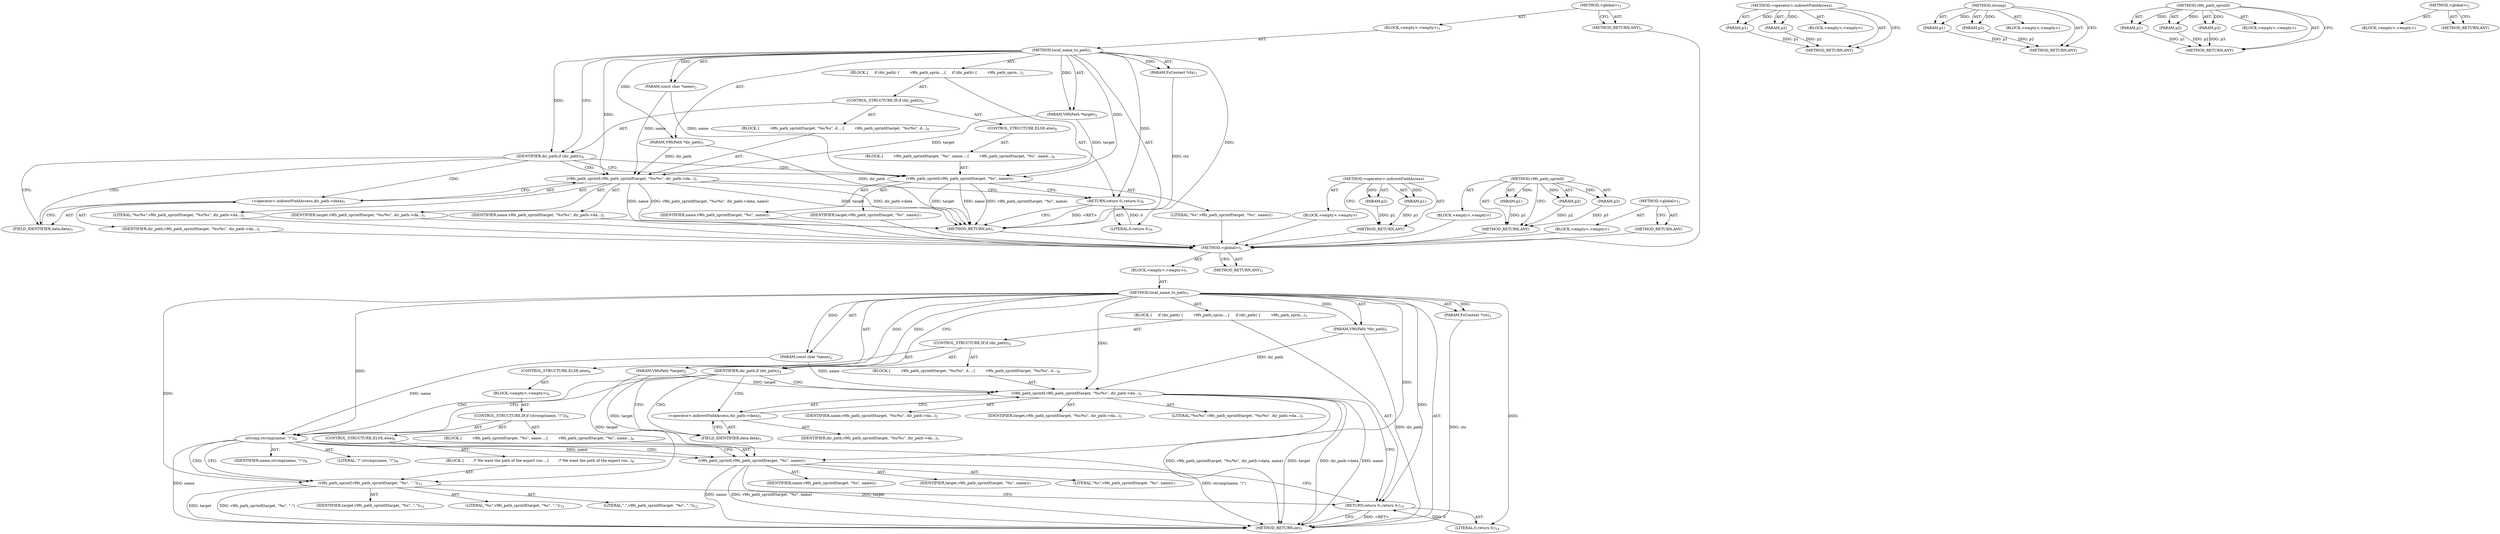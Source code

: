 digraph "&lt;global&gt;" {
vulnerable_6 [label=<(METHOD,&lt;global&gt;)<SUB>1</SUB>>];
vulnerable_7 [label=<(BLOCK,&lt;empty&gt;,&lt;empty&gt;)<SUB>1</SUB>>];
vulnerable_8 [label=<(METHOD,local_name_to_path)<SUB>1</SUB>>];
vulnerable_9 [label=<(PARAM,FsContext *ctx)<SUB>1</SUB>>];
vulnerable_10 [label=<(PARAM,V9fsPath *dir_path)<SUB>1</SUB>>];
vulnerable_11 [label=<(PARAM,const char *name)<SUB>2</SUB>>];
vulnerable_12 [label=<(PARAM,V9fsPath *target)<SUB>2</SUB>>];
vulnerable_13 [label=<(BLOCK,{
     if (dir_path) {
         v9fs_path_sprin...,{
     if (dir_path) {
         v9fs_path_sprin...)<SUB>3</SUB>>];
vulnerable_14 [label=<(CONTROL_STRUCTURE,IF,if (dir_path))<SUB>4</SUB>>];
vulnerable_15 [label=<(IDENTIFIER,dir_path,if (dir_path))<SUB>4</SUB>>];
vulnerable_16 [label=<(BLOCK,{
         v9fs_path_sprintf(target, &quot;%s/%s&quot;, d...,{
         v9fs_path_sprintf(target, &quot;%s/%s&quot;, d...)<SUB>4</SUB>>];
vulnerable_17 [label=<(v9fs_path_sprintf,v9fs_path_sprintf(target, &quot;%s/%s&quot;, dir_path-&gt;da...)<SUB>5</SUB>>];
vulnerable_18 [label=<(IDENTIFIER,target,v9fs_path_sprintf(target, &quot;%s/%s&quot;, dir_path-&gt;da...)<SUB>5</SUB>>];
vulnerable_19 [label=<(LITERAL,&quot;%s/%s&quot;,v9fs_path_sprintf(target, &quot;%s/%s&quot;, dir_path-&gt;da...)<SUB>5</SUB>>];
vulnerable_20 [label=<(&lt;operator&gt;.indirectFieldAccess,dir_path-&gt;data)<SUB>5</SUB>>];
vulnerable_21 [label=<(IDENTIFIER,dir_path,v9fs_path_sprintf(target, &quot;%s/%s&quot;, dir_path-&gt;da...)<SUB>5</SUB>>];
vulnerable_22 [label=<(FIELD_IDENTIFIER,data,data)<SUB>5</SUB>>];
vulnerable_23 [label=<(IDENTIFIER,name,v9fs_path_sprintf(target, &quot;%s/%s&quot;, dir_path-&gt;da...)<SUB>5</SUB>>];
vulnerable_24 [label=<(CONTROL_STRUCTURE,ELSE,else)<SUB>6</SUB>>];
vulnerable_25 [label=<(BLOCK,{
         v9fs_path_sprintf(target, &quot;%s&quot;, name...,{
         v9fs_path_sprintf(target, &quot;%s&quot;, name...)<SUB>6</SUB>>];
vulnerable_26 [label=<(v9fs_path_sprintf,v9fs_path_sprintf(target, &quot;%s&quot;, name))<SUB>7</SUB>>];
vulnerable_27 [label=<(IDENTIFIER,target,v9fs_path_sprintf(target, &quot;%s&quot;, name))<SUB>7</SUB>>];
vulnerable_28 [label=<(LITERAL,&quot;%s&quot;,v9fs_path_sprintf(target, &quot;%s&quot;, name))<SUB>7</SUB>>];
vulnerable_29 [label=<(IDENTIFIER,name,v9fs_path_sprintf(target, &quot;%s&quot;, name))<SUB>7</SUB>>];
vulnerable_30 [label=<(RETURN,return 0;,return 0;)<SUB>9</SUB>>];
vulnerable_31 [label=<(LITERAL,0,return 0;)<SUB>9</SUB>>];
vulnerable_32 [label=<(METHOD_RETURN,int)<SUB>1</SUB>>];
vulnerable_34 [label=<(METHOD_RETURN,ANY)<SUB>1</SUB>>];
vulnerable_65 [label=<(METHOD,&lt;operator&gt;.indirectFieldAccess)>];
vulnerable_66 [label=<(PARAM,p1)>];
vulnerable_67 [label=<(PARAM,p2)>];
vulnerable_68 [label=<(BLOCK,&lt;empty&gt;,&lt;empty&gt;)>];
vulnerable_69 [label=<(METHOD_RETURN,ANY)>];
vulnerable_59 [label=<(METHOD,v9fs_path_sprintf)>];
vulnerable_60 [label=<(PARAM,p1)>];
vulnerable_61 [label=<(PARAM,p2)>];
vulnerable_62 [label=<(PARAM,p3)>];
vulnerable_63 [label=<(BLOCK,&lt;empty&gt;,&lt;empty&gt;)>];
vulnerable_64 [label=<(METHOD_RETURN,ANY)>];
vulnerable_53 [label=<(METHOD,&lt;global&gt;)<SUB>1</SUB>>];
vulnerable_54 [label=<(BLOCK,&lt;empty&gt;,&lt;empty&gt;)>];
vulnerable_55 [label=<(METHOD_RETURN,ANY)>];
fixed_6 [label=<(METHOD,&lt;global&gt;)<SUB>1</SUB>>];
fixed_7 [label=<(BLOCK,&lt;empty&gt;,&lt;empty&gt;)<SUB>1</SUB>>];
fixed_8 [label=<(METHOD,local_name_to_path)<SUB>1</SUB>>];
fixed_9 [label=<(PARAM,FsContext *ctx)<SUB>1</SUB>>];
fixed_10 [label=<(PARAM,V9fsPath *dir_path)<SUB>1</SUB>>];
fixed_11 [label=<(PARAM,const char *name)<SUB>2</SUB>>];
fixed_12 [label=<(PARAM,V9fsPath *target)<SUB>2</SUB>>];
fixed_13 [label=<(BLOCK,{
     if (dir_path) {
         v9fs_path_sprin...,{
     if (dir_path) {
         v9fs_path_sprin...)<SUB>3</SUB>>];
fixed_14 [label=<(CONTROL_STRUCTURE,IF,if (dir_path))<SUB>4</SUB>>];
fixed_15 [label=<(IDENTIFIER,dir_path,if (dir_path))<SUB>4</SUB>>];
fixed_16 [label=<(BLOCK,{
         v9fs_path_sprintf(target, &quot;%s/%s&quot;, d...,{
         v9fs_path_sprintf(target, &quot;%s/%s&quot;, d...)<SUB>4</SUB>>];
fixed_17 [label=<(v9fs_path_sprintf,v9fs_path_sprintf(target, &quot;%s/%s&quot;, dir_path-&gt;da...)<SUB>5</SUB>>];
fixed_18 [label=<(IDENTIFIER,target,v9fs_path_sprintf(target, &quot;%s/%s&quot;, dir_path-&gt;da...)<SUB>5</SUB>>];
fixed_19 [label=<(LITERAL,&quot;%s/%s&quot;,v9fs_path_sprintf(target, &quot;%s/%s&quot;, dir_path-&gt;da...)<SUB>5</SUB>>];
fixed_20 [label=<(&lt;operator&gt;.indirectFieldAccess,dir_path-&gt;data)<SUB>5</SUB>>];
fixed_21 [label=<(IDENTIFIER,dir_path,v9fs_path_sprintf(target, &quot;%s/%s&quot;, dir_path-&gt;da...)<SUB>5</SUB>>];
fixed_22 [label=<(FIELD_IDENTIFIER,data,data)<SUB>5</SUB>>];
fixed_23 [label=<(IDENTIFIER,name,v9fs_path_sprintf(target, &quot;%s/%s&quot;, dir_path-&gt;da...)<SUB>5</SUB>>];
fixed_24 [label=<(CONTROL_STRUCTURE,ELSE,else)<SUB>6</SUB>>];
fixed_25 [label=<(BLOCK,&lt;empty&gt;,&lt;empty&gt;)<SUB>6</SUB>>];
fixed_26 [label=<(CONTROL_STRUCTURE,IF,if (strcmp(name, &quot;/&quot;)))<SUB>6</SUB>>];
fixed_27 [label=<(strcmp,strcmp(name, &quot;/&quot;))<SUB>6</SUB>>];
fixed_28 [label=<(IDENTIFIER,name,strcmp(name, &quot;/&quot;))<SUB>6</SUB>>];
fixed_29 [label=<(LITERAL,&quot;/&quot;,strcmp(name, &quot;/&quot;))<SUB>6</SUB>>];
fixed_30 [label=<(BLOCK,{
         v9fs_path_sprintf(target, &quot;%s&quot;, name...,{
         v9fs_path_sprintf(target, &quot;%s&quot;, name...)<SUB>6</SUB>>];
fixed_31 [label=<(v9fs_path_sprintf,v9fs_path_sprintf(target, &quot;%s&quot;, name))<SUB>7</SUB>>];
fixed_32 [label=<(IDENTIFIER,target,v9fs_path_sprintf(target, &quot;%s&quot;, name))<SUB>7</SUB>>];
fixed_33 [label=<(LITERAL,&quot;%s&quot;,v9fs_path_sprintf(target, &quot;%s&quot;, name))<SUB>7</SUB>>];
fixed_34 [label=<(IDENTIFIER,name,v9fs_path_sprintf(target, &quot;%s&quot;, name))<SUB>7</SUB>>];
fixed_35 [label=<(CONTROL_STRUCTURE,ELSE,else)<SUB>8</SUB>>];
fixed_36 [label=<(BLOCK,{
        /* We want the path of the export roo...,{
        /* We want the path of the export roo...)<SUB>8</SUB>>];
fixed_37 [label=<(v9fs_path_sprintf,v9fs_path_sprintf(target, &quot;%s&quot;, &quot;.&quot;))<SUB>12</SUB>>];
fixed_38 [label=<(IDENTIFIER,target,v9fs_path_sprintf(target, &quot;%s&quot;, &quot;.&quot;))<SUB>12</SUB>>];
fixed_39 [label=<(LITERAL,&quot;%s&quot;,v9fs_path_sprintf(target, &quot;%s&quot;, &quot;.&quot;))<SUB>12</SUB>>];
fixed_40 [label=<(LITERAL,&quot;.&quot;,v9fs_path_sprintf(target, &quot;%s&quot;, &quot;.&quot;))<SUB>12</SUB>>];
fixed_41 [label=<(RETURN,return 0;,return 0;)<SUB>14</SUB>>];
fixed_42 [label=<(LITERAL,0,return 0;)<SUB>14</SUB>>];
fixed_43 [label=<(METHOD_RETURN,int)<SUB>1</SUB>>];
fixed_45 [label=<(METHOD_RETURN,ANY)<SUB>1</SUB>>];
fixed_78 [label=<(METHOD,&lt;operator&gt;.indirectFieldAccess)>];
fixed_79 [label=<(PARAM,p1)>];
fixed_80 [label=<(PARAM,p2)>];
fixed_81 [label=<(BLOCK,&lt;empty&gt;,&lt;empty&gt;)>];
fixed_82 [label=<(METHOD_RETURN,ANY)>];
fixed_83 [label=<(METHOD,strcmp)>];
fixed_84 [label=<(PARAM,p1)>];
fixed_85 [label=<(PARAM,p2)>];
fixed_86 [label=<(BLOCK,&lt;empty&gt;,&lt;empty&gt;)>];
fixed_87 [label=<(METHOD_RETURN,ANY)>];
fixed_72 [label=<(METHOD,v9fs_path_sprintf)>];
fixed_73 [label=<(PARAM,p1)>];
fixed_74 [label=<(PARAM,p2)>];
fixed_75 [label=<(PARAM,p3)>];
fixed_76 [label=<(BLOCK,&lt;empty&gt;,&lt;empty&gt;)>];
fixed_77 [label=<(METHOD_RETURN,ANY)>];
fixed_66 [label=<(METHOD,&lt;global&gt;)<SUB>1</SUB>>];
fixed_67 [label=<(BLOCK,&lt;empty&gt;,&lt;empty&gt;)>];
fixed_68 [label=<(METHOD_RETURN,ANY)>];
vulnerable_6 -> vulnerable_7  [key=0, label="AST: "];
vulnerable_6 -> vulnerable_34  [key=0, label="AST: "];
vulnerable_6 -> vulnerable_34  [key=1, label="CFG: "];
vulnerable_7 -> vulnerable_8  [key=0, label="AST: "];
vulnerable_8 -> vulnerable_9  [key=0, label="AST: "];
vulnerable_8 -> vulnerable_9  [key=1, label="DDG: "];
vulnerable_8 -> vulnerable_10  [key=0, label="AST: "];
vulnerable_8 -> vulnerable_10  [key=1, label="DDG: "];
vulnerable_8 -> vulnerable_11  [key=0, label="AST: "];
vulnerable_8 -> vulnerable_11  [key=1, label="DDG: "];
vulnerable_8 -> vulnerable_12  [key=0, label="AST: "];
vulnerable_8 -> vulnerable_12  [key=1, label="DDG: "];
vulnerable_8 -> vulnerable_13  [key=0, label="AST: "];
vulnerable_8 -> vulnerable_32  [key=0, label="AST: "];
vulnerable_8 -> vulnerable_15  [key=0, label="CFG: "];
vulnerable_8 -> vulnerable_15  [key=1, label="DDG: "];
vulnerable_8 -> vulnerable_30  [key=0, label="DDG: "];
vulnerable_8 -> vulnerable_31  [key=0, label="DDG: "];
vulnerable_8 -> vulnerable_17  [key=0, label="DDG: "];
vulnerable_8 -> vulnerable_26  [key=0, label="DDG: "];
vulnerable_9 -> vulnerable_32  [key=0, label="DDG: ctx"];
vulnerable_10 -> vulnerable_32  [key=0, label="DDG: dir_path"];
vulnerable_10 -> vulnerable_17  [key=0, label="DDG: dir_path"];
vulnerable_11 -> vulnerable_17  [key=0, label="DDG: name"];
vulnerable_11 -> vulnerable_26  [key=0, label="DDG: name"];
vulnerable_12 -> vulnerable_17  [key=0, label="DDG: target"];
vulnerable_12 -> vulnerable_26  [key=0, label="DDG: target"];
vulnerable_13 -> vulnerable_14  [key=0, label="AST: "];
vulnerable_13 -> vulnerable_30  [key=0, label="AST: "];
vulnerable_14 -> vulnerable_15  [key=0, label="AST: "];
vulnerable_14 -> vulnerable_16  [key=0, label="AST: "];
vulnerable_14 -> vulnerable_24  [key=0, label="AST: "];
vulnerable_15 -> vulnerable_22  [key=0, label="CFG: "];
vulnerable_15 -> vulnerable_22  [key=1, label="CDG: "];
vulnerable_15 -> vulnerable_26  [key=0, label="CFG: "];
vulnerable_15 -> vulnerable_26  [key=1, label="CDG: "];
vulnerable_15 -> vulnerable_20  [key=0, label="CDG: "];
vulnerable_15 -> vulnerable_17  [key=0, label="CDG: "];
vulnerable_16 -> vulnerable_17  [key=0, label="AST: "];
vulnerable_17 -> vulnerable_18  [key=0, label="AST: "];
vulnerable_17 -> vulnerable_19  [key=0, label="AST: "];
vulnerable_17 -> vulnerable_20  [key=0, label="AST: "];
vulnerable_17 -> vulnerable_23  [key=0, label="AST: "];
vulnerable_17 -> vulnerable_30  [key=0, label="CFG: "];
vulnerable_17 -> vulnerable_32  [key=0, label="DDG: target"];
vulnerable_17 -> vulnerable_32  [key=1, label="DDG: dir_path-&gt;data"];
vulnerable_17 -> vulnerable_32  [key=2, label="DDG: name"];
vulnerable_17 -> vulnerable_32  [key=3, label="DDG: v9fs_path_sprintf(target, &quot;%s/%s&quot;, dir_path-&gt;data, name)"];
vulnerable_18 -> fixed_6  [key=0];
vulnerable_19 -> fixed_6  [key=0];
vulnerable_20 -> vulnerable_21  [key=0, label="AST: "];
vulnerable_20 -> vulnerable_22  [key=0, label="AST: "];
vulnerable_20 -> vulnerable_17  [key=0, label="CFG: "];
vulnerable_21 -> fixed_6  [key=0];
vulnerable_22 -> vulnerable_20  [key=0, label="CFG: "];
vulnerable_23 -> fixed_6  [key=0];
vulnerable_24 -> vulnerable_25  [key=0, label="AST: "];
vulnerable_25 -> vulnerable_26  [key=0, label="AST: "];
vulnerable_26 -> vulnerable_27  [key=0, label="AST: "];
vulnerable_26 -> vulnerable_28  [key=0, label="AST: "];
vulnerable_26 -> vulnerable_29  [key=0, label="AST: "];
vulnerable_26 -> vulnerable_30  [key=0, label="CFG: "];
vulnerable_26 -> vulnerable_32  [key=0, label="DDG: target"];
vulnerable_26 -> vulnerable_32  [key=1, label="DDG: name"];
vulnerable_26 -> vulnerable_32  [key=2, label="DDG: v9fs_path_sprintf(target, &quot;%s&quot;, name)"];
vulnerable_27 -> fixed_6  [key=0];
vulnerable_28 -> fixed_6  [key=0];
vulnerable_29 -> fixed_6  [key=0];
vulnerable_30 -> vulnerable_31  [key=0, label="AST: "];
vulnerable_30 -> vulnerable_32  [key=0, label="CFG: "];
vulnerable_30 -> vulnerable_32  [key=1, label="DDG: &lt;RET&gt;"];
vulnerable_31 -> vulnerable_30  [key=0, label="DDG: 0"];
vulnerable_32 -> fixed_6  [key=0];
vulnerable_34 -> fixed_6  [key=0];
vulnerable_65 -> vulnerable_66  [key=0, label="AST: "];
vulnerable_65 -> vulnerable_66  [key=1, label="DDG: "];
vulnerable_65 -> vulnerable_68  [key=0, label="AST: "];
vulnerable_65 -> vulnerable_67  [key=0, label="AST: "];
vulnerable_65 -> vulnerable_67  [key=1, label="DDG: "];
vulnerable_65 -> vulnerable_69  [key=0, label="AST: "];
vulnerable_65 -> vulnerable_69  [key=1, label="CFG: "];
vulnerable_66 -> vulnerable_69  [key=0, label="DDG: p1"];
vulnerable_67 -> vulnerable_69  [key=0, label="DDG: p2"];
vulnerable_68 -> fixed_6  [key=0];
vulnerable_69 -> fixed_6  [key=0];
vulnerable_59 -> vulnerable_60  [key=0, label="AST: "];
vulnerable_59 -> vulnerable_60  [key=1, label="DDG: "];
vulnerable_59 -> vulnerable_63  [key=0, label="AST: "];
vulnerable_59 -> vulnerable_61  [key=0, label="AST: "];
vulnerable_59 -> vulnerable_61  [key=1, label="DDG: "];
vulnerable_59 -> vulnerable_64  [key=0, label="AST: "];
vulnerable_59 -> vulnerable_64  [key=1, label="CFG: "];
vulnerable_59 -> vulnerable_62  [key=0, label="AST: "];
vulnerable_59 -> vulnerable_62  [key=1, label="DDG: "];
vulnerable_60 -> vulnerable_64  [key=0, label="DDG: p1"];
vulnerable_61 -> vulnerable_64  [key=0, label="DDG: p2"];
vulnerable_62 -> vulnerable_64  [key=0, label="DDG: p3"];
vulnerable_63 -> fixed_6  [key=0];
vulnerable_64 -> fixed_6  [key=0];
vulnerable_53 -> vulnerable_54  [key=0, label="AST: "];
vulnerable_53 -> vulnerable_55  [key=0, label="AST: "];
vulnerable_53 -> vulnerable_55  [key=1, label="CFG: "];
vulnerable_54 -> fixed_6  [key=0];
vulnerable_55 -> fixed_6  [key=0];
fixed_6 -> fixed_7  [key=0, label="AST: "];
fixed_6 -> fixed_45  [key=0, label="AST: "];
fixed_6 -> fixed_45  [key=1, label="CFG: "];
fixed_7 -> fixed_8  [key=0, label="AST: "];
fixed_8 -> fixed_9  [key=0, label="AST: "];
fixed_8 -> fixed_9  [key=1, label="DDG: "];
fixed_8 -> fixed_10  [key=0, label="AST: "];
fixed_8 -> fixed_10  [key=1, label="DDG: "];
fixed_8 -> fixed_11  [key=0, label="AST: "];
fixed_8 -> fixed_11  [key=1, label="DDG: "];
fixed_8 -> fixed_12  [key=0, label="AST: "];
fixed_8 -> fixed_12  [key=1, label="DDG: "];
fixed_8 -> fixed_13  [key=0, label="AST: "];
fixed_8 -> fixed_43  [key=0, label="AST: "];
fixed_8 -> fixed_15  [key=0, label="CFG: "];
fixed_8 -> fixed_15  [key=1, label="DDG: "];
fixed_8 -> fixed_41  [key=0, label="DDG: "];
fixed_8 -> fixed_42  [key=0, label="DDG: "];
fixed_8 -> fixed_17  [key=0, label="DDG: "];
fixed_8 -> fixed_27  [key=0, label="DDG: "];
fixed_8 -> fixed_31  [key=0, label="DDG: "];
fixed_8 -> fixed_37  [key=0, label="DDG: "];
fixed_9 -> fixed_43  [key=0, label="DDG: ctx"];
fixed_10 -> fixed_43  [key=0, label="DDG: dir_path"];
fixed_10 -> fixed_17  [key=0, label="DDG: dir_path"];
fixed_11 -> fixed_17  [key=0, label="DDG: name"];
fixed_11 -> fixed_27  [key=0, label="DDG: name"];
fixed_12 -> fixed_17  [key=0, label="DDG: target"];
fixed_12 -> fixed_31  [key=0, label="DDG: target"];
fixed_12 -> fixed_37  [key=0, label="DDG: target"];
fixed_13 -> fixed_14  [key=0, label="AST: "];
fixed_13 -> fixed_41  [key=0, label="AST: "];
fixed_14 -> fixed_15  [key=0, label="AST: "];
fixed_14 -> fixed_16  [key=0, label="AST: "];
fixed_14 -> fixed_24  [key=0, label="AST: "];
fixed_15 -> fixed_22  [key=0, label="CFG: "];
fixed_15 -> fixed_22  [key=1, label="CDG: "];
fixed_15 -> fixed_27  [key=0, label="CFG: "];
fixed_15 -> fixed_27  [key=1, label="CDG: "];
fixed_15 -> fixed_17  [key=0, label="CDG: "];
fixed_15 -> fixed_20  [key=0, label="CDG: "];
fixed_16 -> fixed_17  [key=0, label="AST: "];
fixed_17 -> fixed_18  [key=0, label="AST: "];
fixed_17 -> fixed_19  [key=0, label="AST: "];
fixed_17 -> fixed_20  [key=0, label="AST: "];
fixed_17 -> fixed_23  [key=0, label="AST: "];
fixed_17 -> fixed_41  [key=0, label="CFG: "];
fixed_17 -> fixed_43  [key=0, label="DDG: target"];
fixed_17 -> fixed_43  [key=1, label="DDG: dir_path-&gt;data"];
fixed_17 -> fixed_43  [key=2, label="DDG: name"];
fixed_17 -> fixed_43  [key=3, label="DDG: v9fs_path_sprintf(target, &quot;%s/%s&quot;, dir_path-&gt;data, name)"];
fixed_20 -> fixed_21  [key=0, label="AST: "];
fixed_20 -> fixed_22  [key=0, label="AST: "];
fixed_20 -> fixed_17  [key=0, label="CFG: "];
fixed_22 -> fixed_20  [key=0, label="CFG: "];
fixed_24 -> fixed_25  [key=0, label="AST: "];
fixed_25 -> fixed_26  [key=0, label="AST: "];
fixed_26 -> fixed_27  [key=0, label="AST: "];
fixed_26 -> fixed_30  [key=0, label="AST: "];
fixed_26 -> fixed_35  [key=0, label="AST: "];
fixed_27 -> fixed_28  [key=0, label="AST: "];
fixed_27 -> fixed_29  [key=0, label="AST: "];
fixed_27 -> fixed_31  [key=0, label="CFG: "];
fixed_27 -> fixed_31  [key=1, label="DDG: name"];
fixed_27 -> fixed_31  [key=2, label="CDG: "];
fixed_27 -> fixed_37  [key=0, label="CFG: "];
fixed_27 -> fixed_37  [key=1, label="CDG: "];
fixed_27 -> fixed_43  [key=0, label="DDG: name"];
fixed_27 -> fixed_43  [key=1, label="DDG: strcmp(name, &quot;/&quot;)"];
fixed_30 -> fixed_31  [key=0, label="AST: "];
fixed_31 -> fixed_32  [key=0, label="AST: "];
fixed_31 -> fixed_33  [key=0, label="AST: "];
fixed_31 -> fixed_34  [key=0, label="AST: "];
fixed_31 -> fixed_41  [key=0, label="CFG: "];
fixed_31 -> fixed_43  [key=0, label="DDG: target"];
fixed_31 -> fixed_43  [key=1, label="DDG: name"];
fixed_31 -> fixed_43  [key=2, label="DDG: v9fs_path_sprintf(target, &quot;%s&quot;, name)"];
fixed_35 -> fixed_36  [key=0, label="AST: "];
fixed_36 -> fixed_37  [key=0, label="AST: "];
fixed_37 -> fixed_38  [key=0, label="AST: "];
fixed_37 -> fixed_39  [key=0, label="AST: "];
fixed_37 -> fixed_40  [key=0, label="AST: "];
fixed_37 -> fixed_41  [key=0, label="CFG: "];
fixed_37 -> fixed_43  [key=0, label="DDG: target"];
fixed_37 -> fixed_43  [key=1, label="DDG: v9fs_path_sprintf(target, &quot;%s&quot;, &quot;.&quot;)"];
fixed_41 -> fixed_42  [key=0, label="AST: "];
fixed_41 -> fixed_43  [key=0, label="CFG: "];
fixed_41 -> fixed_43  [key=1, label="DDG: &lt;RET&gt;"];
fixed_42 -> fixed_41  [key=0, label="DDG: 0"];
fixed_78 -> fixed_79  [key=0, label="AST: "];
fixed_78 -> fixed_79  [key=1, label="DDG: "];
fixed_78 -> fixed_81  [key=0, label="AST: "];
fixed_78 -> fixed_80  [key=0, label="AST: "];
fixed_78 -> fixed_80  [key=1, label="DDG: "];
fixed_78 -> fixed_82  [key=0, label="AST: "];
fixed_78 -> fixed_82  [key=1, label="CFG: "];
fixed_79 -> fixed_82  [key=0, label="DDG: p1"];
fixed_80 -> fixed_82  [key=0, label="DDG: p2"];
fixed_83 -> fixed_84  [key=0, label="AST: "];
fixed_83 -> fixed_84  [key=1, label="DDG: "];
fixed_83 -> fixed_86  [key=0, label="AST: "];
fixed_83 -> fixed_85  [key=0, label="AST: "];
fixed_83 -> fixed_85  [key=1, label="DDG: "];
fixed_83 -> fixed_87  [key=0, label="AST: "];
fixed_83 -> fixed_87  [key=1, label="CFG: "];
fixed_84 -> fixed_87  [key=0, label="DDG: p1"];
fixed_85 -> fixed_87  [key=0, label="DDG: p2"];
fixed_72 -> fixed_73  [key=0, label="AST: "];
fixed_72 -> fixed_73  [key=1, label="DDG: "];
fixed_72 -> fixed_76  [key=0, label="AST: "];
fixed_72 -> fixed_74  [key=0, label="AST: "];
fixed_72 -> fixed_74  [key=1, label="DDG: "];
fixed_72 -> fixed_77  [key=0, label="AST: "];
fixed_72 -> fixed_77  [key=1, label="CFG: "];
fixed_72 -> fixed_75  [key=0, label="AST: "];
fixed_72 -> fixed_75  [key=1, label="DDG: "];
fixed_73 -> fixed_77  [key=0, label="DDG: p1"];
fixed_74 -> fixed_77  [key=0, label="DDG: p2"];
fixed_75 -> fixed_77  [key=0, label="DDG: p3"];
fixed_66 -> fixed_67  [key=0, label="AST: "];
fixed_66 -> fixed_68  [key=0, label="AST: "];
fixed_66 -> fixed_68  [key=1, label="CFG: "];
}
